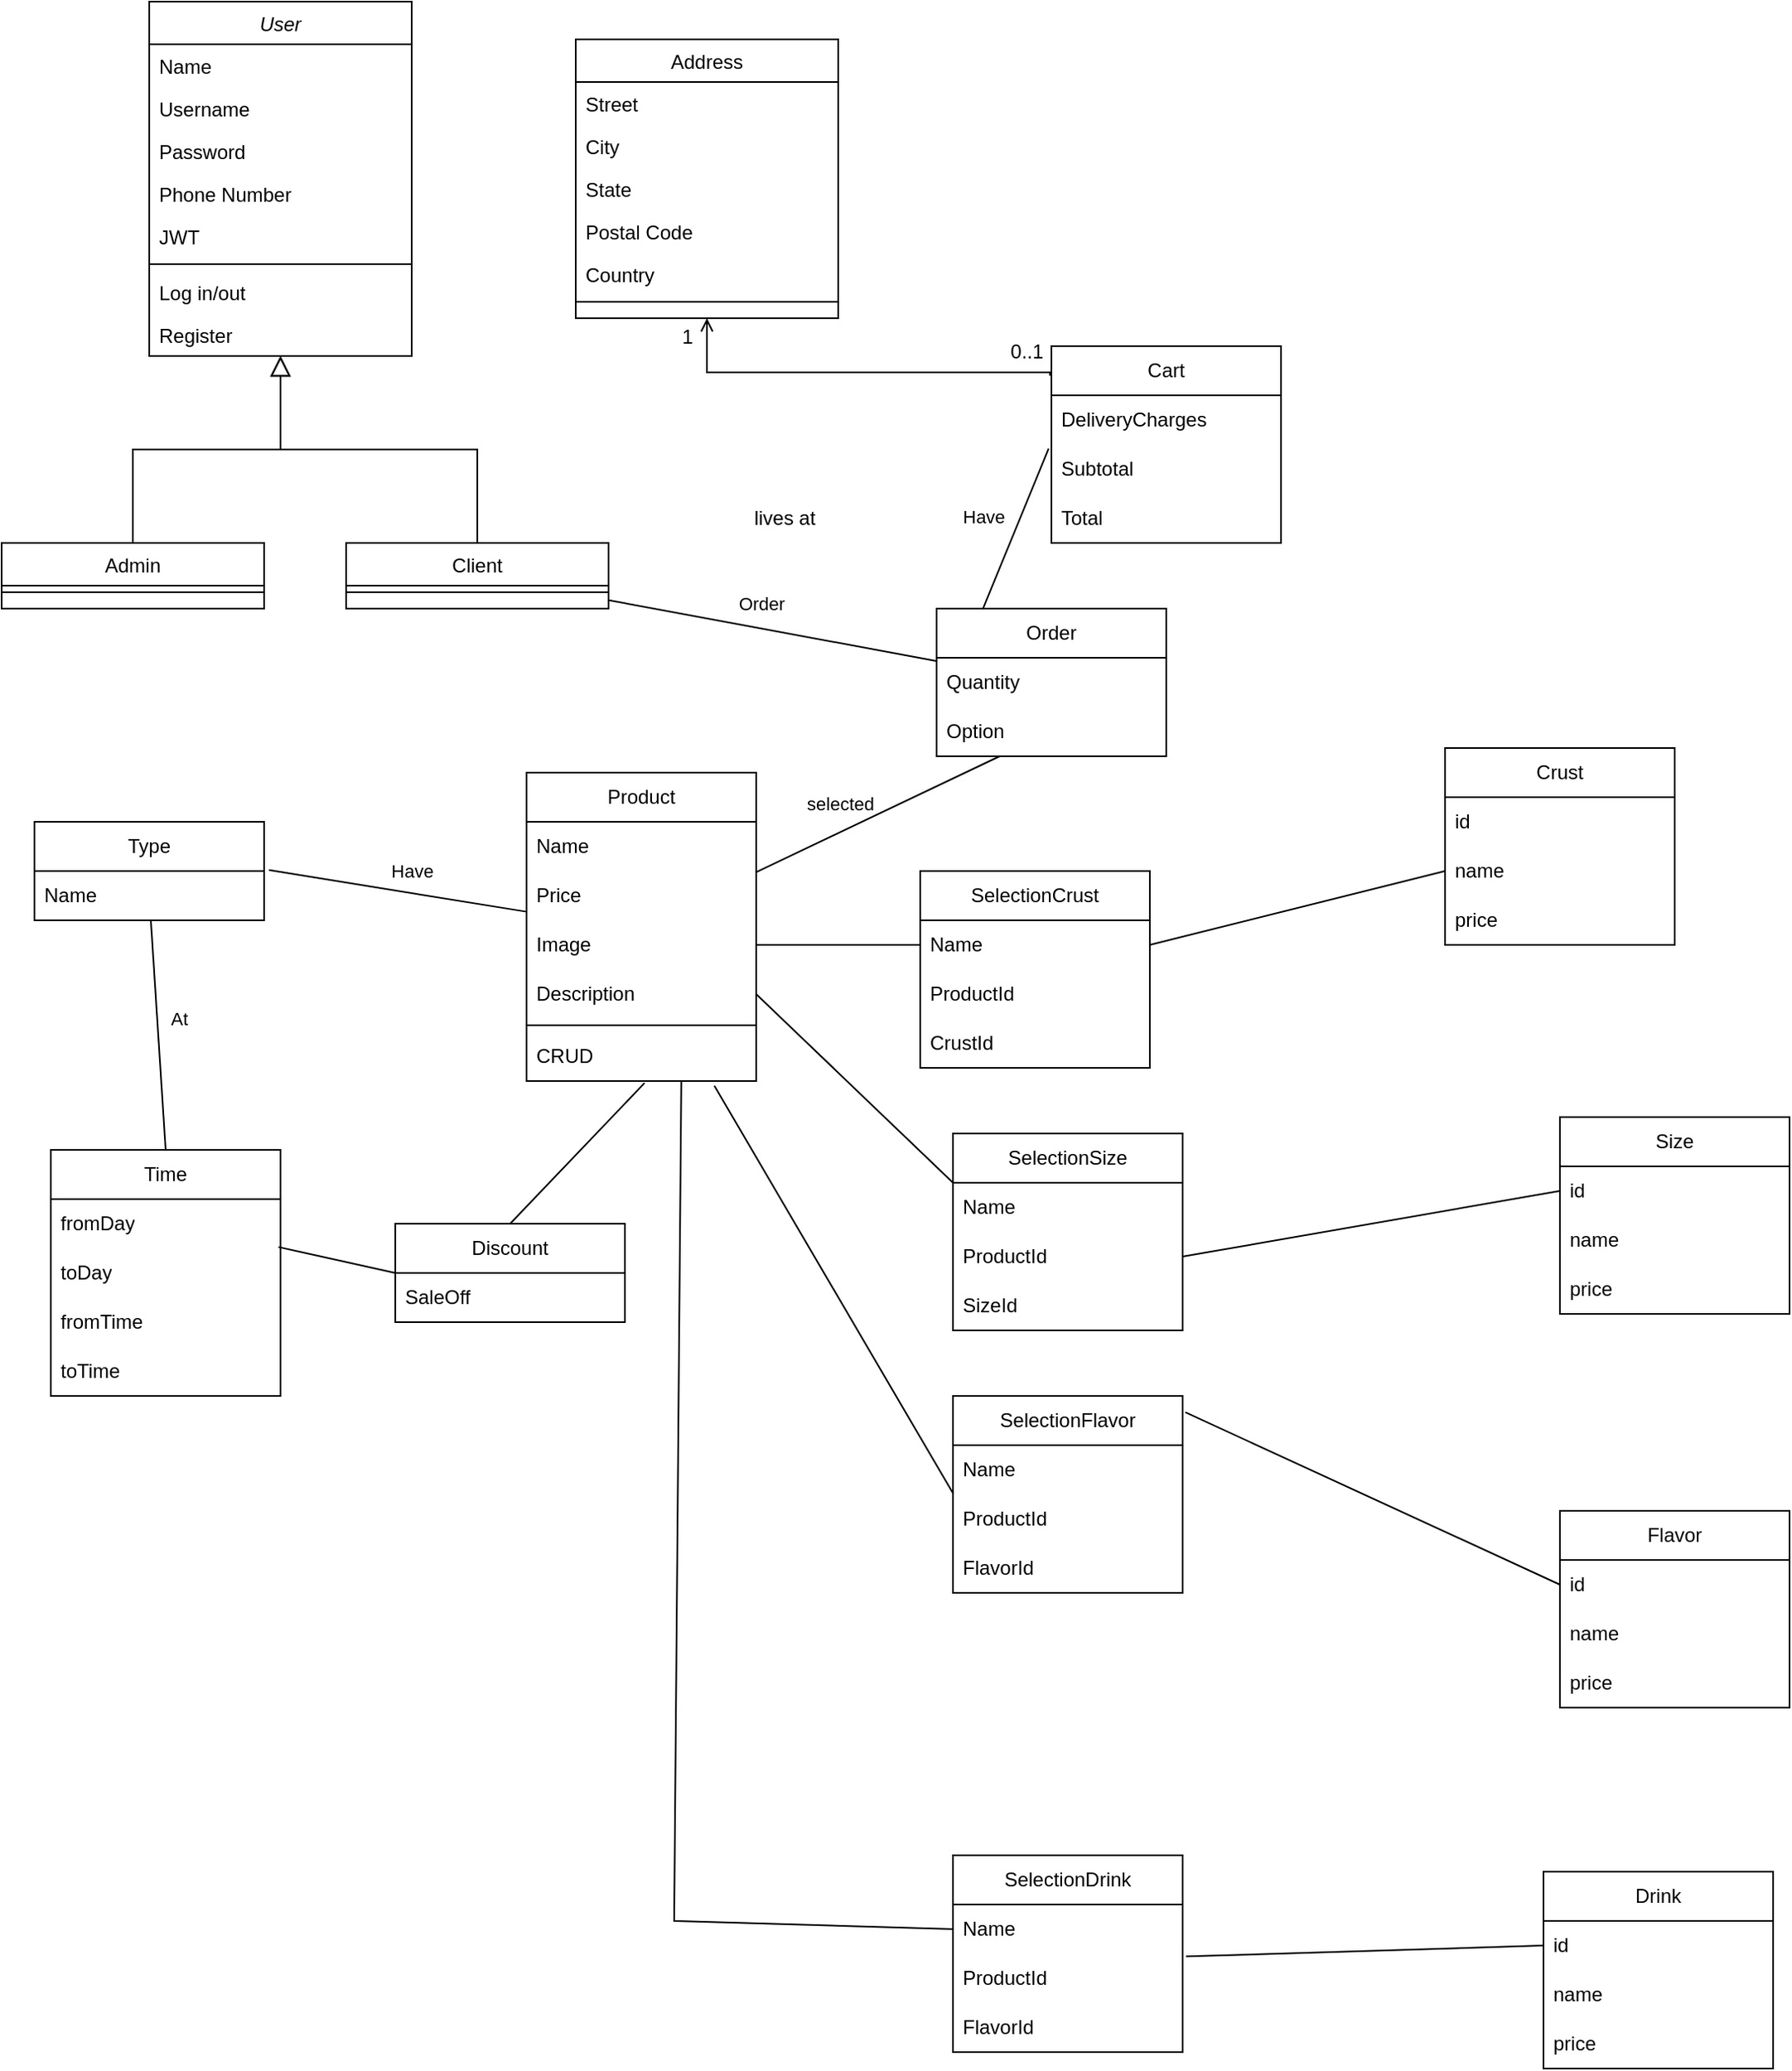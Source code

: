 <mxfile version="21.7.3" type="device">
  <diagram id="C5RBs43oDa-KdzZeNtuy" name="Page-1">
    <mxGraphModel dx="1615" dy="834" grid="1" gridSize="10" guides="1" tooltips="1" connect="1" arrows="1" fold="1" page="1" pageScale="1" pageWidth="827" pageHeight="1169" math="0" shadow="0">
      <root>
        <mxCell id="WIyWlLk6GJQsqaUBKTNV-0" />
        <mxCell id="WIyWlLk6GJQsqaUBKTNV-1" parent="WIyWlLk6GJQsqaUBKTNV-0" />
        <mxCell id="zkfFHV4jXpPFQw0GAbJ--0" value="User&#xa;" style="swimlane;fontStyle=2;align=center;verticalAlign=top;childLayout=stackLayout;horizontal=1;startSize=26;horizontalStack=0;resizeParent=1;resizeLast=0;collapsible=1;marginBottom=0;rounded=0;shadow=0;strokeWidth=1;" parent="WIyWlLk6GJQsqaUBKTNV-1" vertex="1">
          <mxGeometry x="100" y="10" width="160" height="216" as="geometry">
            <mxRectangle x="230" y="140" width="160" height="26" as="alternateBounds" />
          </mxGeometry>
        </mxCell>
        <mxCell id="zkfFHV4jXpPFQw0GAbJ--1" value="Name" style="text;align=left;verticalAlign=top;spacingLeft=4;spacingRight=4;overflow=hidden;rotatable=0;points=[[0,0.5],[1,0.5]];portConstraint=eastwest;" parent="zkfFHV4jXpPFQw0GAbJ--0" vertex="1">
          <mxGeometry y="26" width="160" height="26" as="geometry" />
        </mxCell>
        <mxCell id="zkfFHV4jXpPFQw0GAbJ--3" value="Username" style="text;align=left;verticalAlign=top;spacingLeft=4;spacingRight=4;overflow=hidden;rotatable=0;points=[[0,0.5],[1,0.5]];portConstraint=eastwest;rounded=0;shadow=0;html=0;" parent="zkfFHV4jXpPFQw0GAbJ--0" vertex="1">
          <mxGeometry y="52" width="160" height="26" as="geometry" />
        </mxCell>
        <mxCell id="BaGRLUGHYcgs2yaUfq-F-2" value="Password&#xa;" style="text;align=left;verticalAlign=top;spacingLeft=4;spacingRight=4;overflow=hidden;rotatable=0;points=[[0,0.5],[1,0.5]];portConstraint=eastwest;rounded=0;shadow=0;html=0;" parent="zkfFHV4jXpPFQw0GAbJ--0" vertex="1">
          <mxGeometry y="78" width="160" height="26" as="geometry" />
        </mxCell>
        <mxCell id="zkfFHV4jXpPFQw0GAbJ--2" value="Phone Number" style="text;align=left;verticalAlign=top;spacingLeft=4;spacingRight=4;overflow=hidden;rotatable=0;points=[[0,0.5],[1,0.5]];portConstraint=eastwest;rounded=0;shadow=0;html=0;" parent="zkfFHV4jXpPFQw0GAbJ--0" vertex="1">
          <mxGeometry y="104" width="160" height="26" as="geometry" />
        </mxCell>
        <mxCell id="QAoLXNqzuL2qA8Q350DH-8" value="JWT" style="text;align=left;verticalAlign=top;spacingLeft=4;spacingRight=4;overflow=hidden;rotatable=0;points=[[0,0.5],[1,0.5]];portConstraint=eastwest;rounded=0;shadow=0;html=0;" parent="zkfFHV4jXpPFQw0GAbJ--0" vertex="1">
          <mxGeometry y="130" width="160" height="26" as="geometry" />
        </mxCell>
        <mxCell id="zkfFHV4jXpPFQw0GAbJ--4" value="" style="line;html=1;strokeWidth=1;align=left;verticalAlign=middle;spacingTop=-1;spacingLeft=3;spacingRight=3;rotatable=0;labelPosition=right;points=[];portConstraint=eastwest;" parent="zkfFHV4jXpPFQw0GAbJ--0" vertex="1">
          <mxGeometry y="156" width="160" height="8" as="geometry" />
        </mxCell>
        <mxCell id="QAoLXNqzuL2qA8Q350DH-54" value="Log in/out" style="text;align=left;verticalAlign=top;spacingLeft=4;spacingRight=4;overflow=hidden;rotatable=0;points=[[0,0.5],[1,0.5]];portConstraint=eastwest;rounded=0;shadow=0;html=0;" parent="zkfFHV4jXpPFQw0GAbJ--0" vertex="1">
          <mxGeometry y="164" width="160" height="26" as="geometry" />
        </mxCell>
        <mxCell id="QAoLXNqzuL2qA8Q350DH-55" value="Register" style="text;align=left;verticalAlign=top;spacingLeft=4;spacingRight=4;overflow=hidden;rotatable=0;points=[[0,0.5],[1,0.5]];portConstraint=eastwest;rounded=0;shadow=0;html=0;" parent="zkfFHV4jXpPFQw0GAbJ--0" vertex="1">
          <mxGeometry y="190" width="160" height="26" as="geometry" />
        </mxCell>
        <mxCell id="zkfFHV4jXpPFQw0GAbJ--6" value="Admin&#xa;" style="swimlane;fontStyle=0;align=center;verticalAlign=top;childLayout=stackLayout;horizontal=1;startSize=26;horizontalStack=0;resizeParent=1;resizeLast=0;collapsible=1;marginBottom=0;rounded=0;shadow=0;strokeWidth=1;" parent="WIyWlLk6GJQsqaUBKTNV-1" vertex="1">
          <mxGeometry x="10" y="340" width="160" height="40" as="geometry">
            <mxRectangle x="130" y="380" width="160" height="26" as="alternateBounds" />
          </mxGeometry>
        </mxCell>
        <mxCell id="zkfFHV4jXpPFQw0GAbJ--9" value="" style="line;html=1;strokeWidth=1;align=left;verticalAlign=middle;spacingTop=-1;spacingLeft=3;spacingRight=3;rotatable=0;labelPosition=right;points=[];portConstraint=eastwest;" parent="zkfFHV4jXpPFQw0GAbJ--6" vertex="1">
          <mxGeometry y="26" width="160" height="8" as="geometry" />
        </mxCell>
        <mxCell id="zkfFHV4jXpPFQw0GAbJ--12" value="" style="endArrow=block;endSize=10;endFill=0;shadow=0;strokeWidth=1;rounded=0;edgeStyle=elbowEdgeStyle;elbow=vertical;" parent="WIyWlLk6GJQsqaUBKTNV-1" source="zkfFHV4jXpPFQw0GAbJ--6" target="zkfFHV4jXpPFQw0GAbJ--0" edge="1">
          <mxGeometry width="160" relative="1" as="geometry">
            <mxPoint x="90" y="183" as="sourcePoint" />
            <mxPoint x="90" y="183" as="targetPoint" />
          </mxGeometry>
        </mxCell>
        <mxCell id="zkfFHV4jXpPFQw0GAbJ--13" value="Client&#xa;" style="swimlane;fontStyle=0;align=center;verticalAlign=top;childLayout=stackLayout;horizontal=1;startSize=26;horizontalStack=0;resizeParent=1;resizeLast=0;collapsible=1;marginBottom=0;rounded=0;shadow=0;strokeWidth=1;" parent="WIyWlLk6GJQsqaUBKTNV-1" vertex="1">
          <mxGeometry x="220" y="340" width="160" height="40" as="geometry">
            <mxRectangle x="340" y="380" width="170" height="26" as="alternateBounds" />
          </mxGeometry>
        </mxCell>
        <mxCell id="zkfFHV4jXpPFQw0GAbJ--15" value="" style="line;html=1;strokeWidth=1;align=left;verticalAlign=middle;spacingTop=-1;spacingLeft=3;spacingRight=3;rotatable=0;labelPosition=right;points=[];portConstraint=eastwest;" parent="zkfFHV4jXpPFQw0GAbJ--13" vertex="1">
          <mxGeometry y="26" width="160" height="8" as="geometry" />
        </mxCell>
        <mxCell id="zkfFHV4jXpPFQw0GAbJ--16" value="" style="endArrow=block;endSize=10;endFill=0;shadow=0;strokeWidth=1;rounded=0;edgeStyle=elbowEdgeStyle;elbow=vertical;" parent="WIyWlLk6GJQsqaUBKTNV-1" source="zkfFHV4jXpPFQw0GAbJ--13" target="zkfFHV4jXpPFQw0GAbJ--0" edge="1">
          <mxGeometry width="160" relative="1" as="geometry">
            <mxPoint x="100" y="353" as="sourcePoint" />
            <mxPoint x="200" y="251" as="targetPoint" />
          </mxGeometry>
        </mxCell>
        <mxCell id="zkfFHV4jXpPFQw0GAbJ--17" value="Address" style="swimlane;fontStyle=0;align=center;verticalAlign=top;childLayout=stackLayout;horizontal=1;startSize=26;horizontalStack=0;resizeParent=1;resizeLast=0;collapsible=1;marginBottom=0;rounded=0;shadow=0;strokeWidth=1;" parent="WIyWlLk6GJQsqaUBKTNV-1" vertex="1">
          <mxGeometry x="360" y="33" width="160" height="170" as="geometry">
            <mxRectangle x="550" y="140" width="160" height="26" as="alternateBounds" />
          </mxGeometry>
        </mxCell>
        <mxCell id="zkfFHV4jXpPFQw0GAbJ--18" value="Street" style="text;align=left;verticalAlign=top;spacingLeft=4;spacingRight=4;overflow=hidden;rotatable=0;points=[[0,0.5],[1,0.5]];portConstraint=eastwest;" parent="zkfFHV4jXpPFQw0GAbJ--17" vertex="1">
          <mxGeometry y="26" width="160" height="26" as="geometry" />
        </mxCell>
        <mxCell id="zkfFHV4jXpPFQw0GAbJ--19" value="City" style="text;align=left;verticalAlign=top;spacingLeft=4;spacingRight=4;overflow=hidden;rotatable=0;points=[[0,0.5],[1,0.5]];portConstraint=eastwest;rounded=0;shadow=0;html=0;" parent="zkfFHV4jXpPFQw0GAbJ--17" vertex="1">
          <mxGeometry y="52" width="160" height="26" as="geometry" />
        </mxCell>
        <mxCell id="zkfFHV4jXpPFQw0GAbJ--20" value="State" style="text;align=left;verticalAlign=top;spacingLeft=4;spacingRight=4;overflow=hidden;rotatable=0;points=[[0,0.5],[1,0.5]];portConstraint=eastwest;rounded=0;shadow=0;html=0;" parent="zkfFHV4jXpPFQw0GAbJ--17" vertex="1">
          <mxGeometry y="78" width="160" height="26" as="geometry" />
        </mxCell>
        <mxCell id="zkfFHV4jXpPFQw0GAbJ--21" value="Postal Code" style="text;align=left;verticalAlign=top;spacingLeft=4;spacingRight=4;overflow=hidden;rotatable=0;points=[[0,0.5],[1,0.5]];portConstraint=eastwest;rounded=0;shadow=0;html=0;" parent="zkfFHV4jXpPFQw0GAbJ--17" vertex="1">
          <mxGeometry y="104" width="160" height="26" as="geometry" />
        </mxCell>
        <mxCell id="zkfFHV4jXpPFQw0GAbJ--22" value="Country" style="text;align=left;verticalAlign=top;spacingLeft=4;spacingRight=4;overflow=hidden;rotatable=0;points=[[0,0.5],[1,0.5]];portConstraint=eastwest;rounded=0;shadow=0;html=0;" parent="zkfFHV4jXpPFQw0GAbJ--17" vertex="1">
          <mxGeometry y="130" width="160" height="26" as="geometry" />
        </mxCell>
        <mxCell id="zkfFHV4jXpPFQw0GAbJ--23" value="" style="line;html=1;strokeWidth=1;align=left;verticalAlign=middle;spacingTop=-1;spacingLeft=3;spacingRight=3;rotatable=0;labelPosition=right;points=[];portConstraint=eastwest;" parent="zkfFHV4jXpPFQw0GAbJ--17" vertex="1">
          <mxGeometry y="156" width="160" height="8" as="geometry" />
        </mxCell>
        <mxCell id="zkfFHV4jXpPFQw0GAbJ--26" value="" style="endArrow=open;shadow=0;strokeWidth=1;rounded=0;endFill=1;edgeStyle=elbowEdgeStyle;elbow=vertical;exitX=-0.006;exitY=0.15;exitDx=0;exitDy=0;exitPerimeter=0;" parent="WIyWlLk6GJQsqaUBKTNV-1" source="QAoLXNqzuL2qA8Q350DH-24" target="zkfFHV4jXpPFQw0GAbJ--17" edge="1">
          <mxGeometry x="0.5" y="41" relative="1" as="geometry">
            <mxPoint x="270" y="172" as="sourcePoint" />
            <mxPoint x="430" y="172" as="targetPoint" />
            <mxPoint x="-40" y="32" as="offset" />
            <Array as="points">
              <mxPoint x="570" y="236" />
              <mxPoint x="570" y="250" />
            </Array>
          </mxGeometry>
        </mxCell>
        <mxCell id="zkfFHV4jXpPFQw0GAbJ--27" value="0..1" style="resizable=0;align=left;verticalAlign=bottom;labelBackgroundColor=none;fontSize=12;" parent="zkfFHV4jXpPFQw0GAbJ--26" connectable="0" vertex="1">
          <mxGeometry x="-1" relative="1" as="geometry">
            <mxPoint x="-26" y="-6" as="offset" />
          </mxGeometry>
        </mxCell>
        <mxCell id="zkfFHV4jXpPFQw0GAbJ--28" value="1" style="resizable=0;align=right;verticalAlign=bottom;labelBackgroundColor=none;fontSize=12;" parent="zkfFHV4jXpPFQw0GAbJ--26" connectable="0" vertex="1">
          <mxGeometry x="1" relative="1" as="geometry">
            <mxPoint x="-7" y="20" as="offset" />
          </mxGeometry>
        </mxCell>
        <mxCell id="zkfFHV4jXpPFQw0GAbJ--29" value="lives at" style="text;html=1;resizable=0;points=[];;align=center;verticalAlign=middle;labelBackgroundColor=none;rounded=0;shadow=0;strokeWidth=1;fontSize=12;" parent="zkfFHV4jXpPFQw0GAbJ--26" vertex="1" connectable="0">
          <mxGeometry x="0.5" y="49" relative="1" as="geometry">
            <mxPoint x="19" y="40" as="offset" />
          </mxGeometry>
        </mxCell>
        <mxCell id="QAoLXNqzuL2qA8Q350DH-2" value="Product" style="swimlane;fontStyle=0;childLayout=stackLayout;horizontal=1;startSize=30;horizontalStack=0;resizeParent=1;resizeParentMax=0;resizeLast=0;collapsible=1;marginBottom=0;whiteSpace=wrap;html=1;" parent="WIyWlLk6GJQsqaUBKTNV-1" vertex="1">
          <mxGeometry x="330" y="480" width="140" height="188" as="geometry" />
        </mxCell>
        <mxCell id="QAoLXNqzuL2qA8Q350DH-3" value="Name" style="text;strokeColor=none;fillColor=none;align=left;verticalAlign=middle;spacingLeft=4;spacingRight=4;overflow=hidden;points=[[0,0.5],[1,0.5]];portConstraint=eastwest;rotatable=0;whiteSpace=wrap;html=1;" parent="QAoLXNqzuL2qA8Q350DH-2" vertex="1">
          <mxGeometry y="30" width="140" height="30" as="geometry" />
        </mxCell>
        <mxCell id="QAoLXNqzuL2qA8Q350DH-4" value="Price" style="text;strokeColor=none;fillColor=none;align=left;verticalAlign=middle;spacingLeft=4;spacingRight=4;overflow=hidden;points=[[0,0.5],[1,0.5]];portConstraint=eastwest;rotatable=0;whiteSpace=wrap;html=1;" parent="QAoLXNqzuL2qA8Q350DH-2" vertex="1">
          <mxGeometry y="60" width="140" height="30" as="geometry" />
        </mxCell>
        <mxCell id="QAoLXNqzuL2qA8Q350DH-5" value="Image" style="text;strokeColor=none;fillColor=none;align=left;verticalAlign=middle;spacingLeft=4;spacingRight=4;overflow=hidden;points=[[0,0.5],[1,0.5]];portConstraint=eastwest;rotatable=0;whiteSpace=wrap;html=1;" parent="QAoLXNqzuL2qA8Q350DH-2" vertex="1">
          <mxGeometry y="90" width="140" height="30" as="geometry" />
        </mxCell>
        <mxCell id="QAoLXNqzuL2qA8Q350DH-7" value="Description" style="text;strokeColor=none;fillColor=none;align=left;verticalAlign=middle;spacingLeft=4;spacingRight=4;overflow=hidden;points=[[0,0.5],[1,0.5]];portConstraint=eastwest;rotatable=0;whiteSpace=wrap;html=1;" parent="QAoLXNqzuL2qA8Q350DH-2" vertex="1">
          <mxGeometry y="120" width="140" height="30" as="geometry" />
        </mxCell>
        <mxCell id="QAoLXNqzuL2qA8Q350DH-59" value="" style="line;html=1;strokeWidth=1;align=left;verticalAlign=middle;spacingTop=-1;spacingLeft=3;spacingRight=3;rotatable=0;labelPosition=right;points=[];portConstraint=eastwest;" parent="QAoLXNqzuL2qA8Q350DH-2" vertex="1">
          <mxGeometry y="150" width="140" height="8" as="geometry" />
        </mxCell>
        <mxCell id="QAoLXNqzuL2qA8Q350DH-58" value="CRUD" style="text;strokeColor=none;fillColor=none;align=left;verticalAlign=middle;spacingLeft=4;spacingRight=4;overflow=hidden;points=[[0,0.5],[1,0.5]];portConstraint=eastwest;rotatable=0;whiteSpace=wrap;html=1;" parent="QAoLXNqzuL2qA8Q350DH-2" vertex="1">
          <mxGeometry y="158" width="140" height="30" as="geometry" />
        </mxCell>
        <mxCell id="QAoLXNqzuL2qA8Q350DH-9" value="Type" style="swimlane;fontStyle=0;childLayout=stackLayout;horizontal=1;startSize=30;horizontalStack=0;resizeParent=1;resizeParentMax=0;resizeLast=0;collapsible=1;marginBottom=0;whiteSpace=wrap;html=1;" parent="WIyWlLk6GJQsqaUBKTNV-1" vertex="1">
          <mxGeometry x="30" y="510" width="140" height="60" as="geometry" />
        </mxCell>
        <mxCell id="QAoLXNqzuL2qA8Q350DH-10" value="Name" style="text;strokeColor=none;fillColor=none;align=left;verticalAlign=middle;spacingLeft=4;spacingRight=4;overflow=hidden;points=[[0,0.5],[1,0.5]];portConstraint=eastwest;rotatable=0;whiteSpace=wrap;html=1;" parent="QAoLXNqzuL2qA8Q350DH-9" vertex="1">
          <mxGeometry y="30" width="140" height="30" as="geometry" />
        </mxCell>
        <mxCell id="QAoLXNqzuL2qA8Q350DH-14" value="Time" style="swimlane;fontStyle=0;childLayout=stackLayout;horizontal=1;startSize=30;horizontalStack=0;resizeParent=1;resizeParentMax=0;resizeLast=0;collapsible=1;marginBottom=0;whiteSpace=wrap;html=1;" parent="WIyWlLk6GJQsqaUBKTNV-1" vertex="1">
          <mxGeometry x="40" y="710" width="140" height="150" as="geometry" />
        </mxCell>
        <mxCell id="QAoLXNqzuL2qA8Q350DH-15" value="fromDay" style="text;strokeColor=none;fillColor=none;align=left;verticalAlign=middle;spacingLeft=4;spacingRight=4;overflow=hidden;points=[[0,0.5],[1,0.5]];portConstraint=eastwest;rotatable=0;whiteSpace=wrap;html=1;" parent="QAoLXNqzuL2qA8Q350DH-14" vertex="1">
          <mxGeometry y="30" width="140" height="30" as="geometry" />
        </mxCell>
        <mxCell id="QAoLXNqzuL2qA8Q350DH-16" value="toDay" style="text;strokeColor=none;fillColor=none;align=left;verticalAlign=middle;spacingLeft=4;spacingRight=4;overflow=hidden;points=[[0,0.5],[1,0.5]];portConstraint=eastwest;rotatable=0;whiteSpace=wrap;html=1;" parent="QAoLXNqzuL2qA8Q350DH-14" vertex="1">
          <mxGeometry y="60" width="140" height="30" as="geometry" />
        </mxCell>
        <mxCell id="2EsPuipZUXqzNIjoWTcx-4" value="fromTime" style="text;strokeColor=none;fillColor=none;align=left;verticalAlign=middle;spacingLeft=4;spacingRight=4;overflow=hidden;points=[[0,0.5],[1,0.5]];portConstraint=eastwest;rotatable=0;whiteSpace=wrap;html=1;" parent="QAoLXNqzuL2qA8Q350DH-14" vertex="1">
          <mxGeometry y="90" width="140" height="30" as="geometry" />
        </mxCell>
        <mxCell id="QAoLXNqzuL2qA8Q350DH-17" value="toTime" style="text;strokeColor=none;fillColor=none;align=left;verticalAlign=middle;spacingLeft=4;spacingRight=4;overflow=hidden;points=[[0,0.5],[1,0.5]];portConstraint=eastwest;rotatable=0;whiteSpace=wrap;html=1;" parent="QAoLXNqzuL2qA8Q350DH-14" vertex="1">
          <mxGeometry y="120" width="140" height="30" as="geometry" />
        </mxCell>
        <mxCell id="QAoLXNqzuL2qA8Q350DH-24" value="Cart" style="swimlane;fontStyle=0;childLayout=stackLayout;horizontal=1;startSize=30;horizontalStack=0;resizeParent=1;resizeParentMax=0;resizeLast=0;collapsible=1;marginBottom=0;whiteSpace=wrap;html=1;" parent="WIyWlLk6GJQsqaUBKTNV-1" vertex="1">
          <mxGeometry x="650" y="220" width="140" height="120" as="geometry" />
        </mxCell>
        <mxCell id="QAoLXNqzuL2qA8Q350DH-27" value="DeliveryCharges" style="text;strokeColor=none;fillColor=none;align=left;verticalAlign=middle;spacingLeft=4;spacingRight=4;overflow=hidden;points=[[0,0.5],[1,0.5]];portConstraint=eastwest;rotatable=0;whiteSpace=wrap;html=1;" parent="QAoLXNqzuL2qA8Q350DH-24" vertex="1">
          <mxGeometry y="30" width="140" height="30" as="geometry" />
        </mxCell>
        <mxCell id="QAoLXNqzuL2qA8Q350DH-26" value="Subtotal" style="text;strokeColor=none;fillColor=none;align=left;verticalAlign=middle;spacingLeft=4;spacingRight=4;overflow=hidden;points=[[0,0.5],[1,0.5]];portConstraint=eastwest;rotatable=0;whiteSpace=wrap;html=1;" parent="QAoLXNqzuL2qA8Q350DH-24" vertex="1">
          <mxGeometry y="60" width="140" height="30" as="geometry" />
        </mxCell>
        <mxCell id="QAoLXNqzuL2qA8Q350DH-25" value="Total" style="text;strokeColor=none;fillColor=none;align=left;verticalAlign=middle;spacingLeft=4;spacingRight=4;overflow=hidden;points=[[0,0.5],[1,0.5]];portConstraint=eastwest;rotatable=0;whiteSpace=wrap;html=1;" parent="QAoLXNqzuL2qA8Q350DH-24" vertex="1">
          <mxGeometry y="90" width="140" height="30" as="geometry" />
        </mxCell>
        <mxCell id="QAoLXNqzuL2qA8Q350DH-28" value="Order" style="swimlane;fontStyle=0;childLayout=stackLayout;horizontal=1;startSize=30;horizontalStack=0;resizeParent=1;resizeParentMax=0;resizeLast=0;collapsible=1;marginBottom=0;whiteSpace=wrap;html=1;" parent="WIyWlLk6GJQsqaUBKTNV-1" vertex="1">
          <mxGeometry x="580" y="380" width="140" height="90" as="geometry" />
        </mxCell>
        <mxCell id="QAoLXNqzuL2qA8Q350DH-29" value="Quantity" style="text;strokeColor=none;fillColor=none;align=left;verticalAlign=middle;spacingLeft=4;spacingRight=4;overflow=hidden;points=[[0,0.5],[1,0.5]];portConstraint=eastwest;rotatable=0;whiteSpace=wrap;html=1;" parent="QAoLXNqzuL2qA8Q350DH-28" vertex="1">
          <mxGeometry y="30" width="140" height="30" as="geometry" />
        </mxCell>
        <mxCell id="QAoLXNqzuL2qA8Q350DH-30" value="Option" style="text;strokeColor=none;fillColor=none;align=left;verticalAlign=middle;spacingLeft=4;spacingRight=4;overflow=hidden;points=[[0,0.5],[1,0.5]];portConstraint=eastwest;rotatable=0;whiteSpace=wrap;html=1;" parent="QAoLXNqzuL2qA8Q350DH-28" vertex="1">
          <mxGeometry y="60" width="140" height="30" as="geometry" />
        </mxCell>
        <mxCell id="QAoLXNqzuL2qA8Q350DH-37" value="" style="endArrow=none;html=1;rounded=0;entryX=1.021;entryY=-0.02;entryDx=0;entryDy=0;entryPerimeter=0;exitX=0.001;exitY=0.827;exitDx=0;exitDy=0;exitPerimeter=0;" parent="WIyWlLk6GJQsqaUBKTNV-1" source="QAoLXNqzuL2qA8Q350DH-4" target="QAoLXNqzuL2qA8Q350DH-10" edge="1">
          <mxGeometry width="50" height="50" relative="1" as="geometry">
            <mxPoint x="350" y="730" as="sourcePoint" />
            <mxPoint x="400" y="680" as="targetPoint" />
          </mxGeometry>
        </mxCell>
        <mxCell id="QAoLXNqzuL2qA8Q350DH-61" value="Have&lt;br&gt;" style="edgeLabel;html=1;align=center;verticalAlign=middle;resizable=0;points=[];" parent="QAoLXNqzuL2qA8Q350DH-37" vertex="1" connectable="0">
          <mxGeometry x="-0.159" y="3" relative="1" as="geometry">
            <mxPoint x="-4" y="-17" as="offset" />
          </mxGeometry>
        </mxCell>
        <mxCell id="QAoLXNqzuL2qA8Q350DH-38" value="" style="endArrow=none;html=1;rounded=0;entryX=0.5;entryY=0;entryDx=0;entryDy=0;" parent="WIyWlLk6GJQsqaUBKTNV-1" source="QAoLXNqzuL2qA8Q350DH-10" target="QAoLXNqzuL2qA8Q350DH-14" edge="1">
          <mxGeometry width="50" height="50" relative="1" as="geometry">
            <mxPoint x="350" y="500" as="sourcePoint" />
            <mxPoint x="400" y="450" as="targetPoint" />
          </mxGeometry>
        </mxCell>
        <mxCell id="QAoLXNqzuL2qA8Q350DH-60" value="At" style="edgeLabel;html=1;align=center;verticalAlign=middle;resizable=0;points=[];" parent="QAoLXNqzuL2qA8Q350DH-38" vertex="1" connectable="0">
          <mxGeometry x="-0.146" y="-3" relative="1" as="geometry">
            <mxPoint x="16" as="offset" />
          </mxGeometry>
        </mxCell>
        <mxCell id="QAoLXNqzuL2qA8Q350DH-40" value="" style="endArrow=none;html=1;rounded=0;" parent="WIyWlLk6GJQsqaUBKTNV-1" source="QAoLXNqzuL2qA8Q350DH-2" target="QAoLXNqzuL2qA8Q350DH-30" edge="1">
          <mxGeometry width="50" height="50" relative="1" as="geometry">
            <mxPoint x="350" y="500" as="sourcePoint" />
            <mxPoint x="400" y="450" as="targetPoint" />
          </mxGeometry>
        </mxCell>
        <mxCell id="QAoLXNqzuL2qA8Q350DH-65" value="selected" style="edgeLabel;html=1;align=center;verticalAlign=middle;resizable=0;points=[];" parent="QAoLXNqzuL2qA8Q350DH-40" vertex="1" connectable="0">
          <mxGeometry x="0.078" y="4" relative="1" as="geometry">
            <mxPoint x="-27" as="offset" />
          </mxGeometry>
        </mxCell>
        <mxCell id="QAoLXNqzuL2qA8Q350DH-41" value="" style="endArrow=none;html=1;rounded=0;entryX=-0.012;entryY=0.082;entryDx=0;entryDy=0;entryPerimeter=0;exitX=0.203;exitY=-0.004;exitDx=0;exitDy=0;exitPerimeter=0;" parent="WIyWlLk6GJQsqaUBKTNV-1" source="QAoLXNqzuL2qA8Q350DH-28" target="QAoLXNqzuL2qA8Q350DH-26" edge="1">
          <mxGeometry width="50" height="50" relative="1" as="geometry">
            <mxPoint x="350" y="500" as="sourcePoint" />
            <mxPoint x="400" y="450" as="targetPoint" />
            <Array as="points" />
          </mxGeometry>
        </mxCell>
        <mxCell id="QAoLXNqzuL2qA8Q350DH-64" value="Have&amp;nbsp;&lt;br&gt;" style="edgeLabel;html=1;align=center;verticalAlign=middle;resizable=0;points=[];" parent="QAoLXNqzuL2qA8Q350DH-41" vertex="1" connectable="0">
          <mxGeometry x="0.114" y="-1" relative="1" as="geometry">
            <mxPoint x="-22" y="-2" as="offset" />
          </mxGeometry>
        </mxCell>
        <mxCell id="QAoLXNqzuL2qA8Q350DH-49" value="" style="endArrow=none;html=1;rounded=0;" parent="WIyWlLk6GJQsqaUBKTNV-1" source="QAoLXNqzuL2qA8Q350DH-28" target="zkfFHV4jXpPFQw0GAbJ--13" edge="1">
          <mxGeometry width="50" height="50" relative="1" as="geometry">
            <mxPoint x="310" y="420" as="sourcePoint" />
            <mxPoint x="360" y="370" as="targetPoint" />
          </mxGeometry>
        </mxCell>
        <mxCell id="QAoLXNqzuL2qA8Q350DH-63" value="Order&lt;br&gt;" style="edgeLabel;html=1;align=center;verticalAlign=middle;resizable=0;points=[];" parent="QAoLXNqzuL2qA8Q350DH-49" vertex="1" connectable="0">
          <mxGeometry x="0.097" y="-2" relative="1" as="geometry">
            <mxPoint x="2" y="-13" as="offset" />
          </mxGeometry>
        </mxCell>
        <mxCell id="Nb0oxtwThI9FuEEasOPx-0" value="Discount" style="swimlane;fontStyle=0;childLayout=stackLayout;horizontal=1;startSize=30;horizontalStack=0;resizeParent=1;resizeParentMax=0;resizeLast=0;collapsible=1;marginBottom=0;whiteSpace=wrap;html=1;" parent="WIyWlLk6GJQsqaUBKTNV-1" vertex="1">
          <mxGeometry x="250" y="755" width="140" height="60" as="geometry" />
        </mxCell>
        <mxCell id="QAoLXNqzuL2qA8Q350DH-23" value="SaleOff" style="text;strokeColor=none;fillColor=none;align=left;verticalAlign=middle;spacingLeft=4;spacingRight=4;overflow=hidden;points=[[0,0.5],[1,0.5]];portConstraint=eastwest;rotatable=0;whiteSpace=wrap;html=1;" parent="Nb0oxtwThI9FuEEasOPx-0" vertex="1">
          <mxGeometry y="30" width="140" height="30" as="geometry" />
        </mxCell>
        <mxCell id="2EsPuipZUXqzNIjoWTcx-2" value="" style="endArrow=none;html=1;rounded=0;entryX=0.991;entryY=-0.027;entryDx=0;entryDy=0;entryPerimeter=0;exitX=0;exitY=0.5;exitDx=0;exitDy=0;" parent="WIyWlLk6GJQsqaUBKTNV-1" source="Nb0oxtwThI9FuEEasOPx-0" target="QAoLXNqzuL2qA8Q350DH-16" edge="1">
          <mxGeometry width="50" height="50" relative="1" as="geometry">
            <mxPoint x="390" y="780" as="sourcePoint" />
            <mxPoint x="440" y="730" as="targetPoint" />
          </mxGeometry>
        </mxCell>
        <mxCell id="2EsPuipZUXqzNIjoWTcx-3" value="" style="endArrow=none;html=1;rounded=0;entryX=0.514;entryY=1.04;entryDx=0;entryDy=0;entryPerimeter=0;exitX=0.5;exitY=0;exitDx=0;exitDy=0;" parent="WIyWlLk6GJQsqaUBKTNV-1" source="Nb0oxtwThI9FuEEasOPx-0" target="QAoLXNqzuL2qA8Q350DH-58" edge="1">
          <mxGeometry width="50" height="50" relative="1" as="geometry">
            <mxPoint x="390" y="780" as="sourcePoint" />
            <mxPoint x="440" y="730" as="targetPoint" />
          </mxGeometry>
        </mxCell>
        <mxCell id="FBbjV94nMRpdQSI3k2NK-0" value="SelectionCrust" style="swimlane;fontStyle=0;childLayout=stackLayout;horizontal=1;startSize=30;horizontalStack=0;resizeParent=1;resizeParentMax=0;resizeLast=0;collapsible=1;marginBottom=0;whiteSpace=wrap;html=1;" parent="WIyWlLk6GJQsqaUBKTNV-1" vertex="1">
          <mxGeometry x="570" y="540" width="140" height="120" as="geometry" />
        </mxCell>
        <mxCell id="CUt51fmkmFGsabImQaJl-21" value="Name" style="text;strokeColor=none;fillColor=none;align=left;verticalAlign=middle;spacingLeft=4;spacingRight=4;overflow=hidden;points=[[0,0.5],[1,0.5]];portConstraint=eastwest;rotatable=0;whiteSpace=wrap;html=1;" parent="FBbjV94nMRpdQSI3k2NK-0" vertex="1">
          <mxGeometry y="30" width="140" height="30" as="geometry" />
        </mxCell>
        <mxCell id="FBbjV94nMRpdQSI3k2NK-1" value="ProductId" style="text;strokeColor=none;fillColor=none;align=left;verticalAlign=middle;spacingLeft=4;spacingRight=4;overflow=hidden;points=[[0,0.5],[1,0.5]];portConstraint=eastwest;rotatable=0;whiteSpace=wrap;html=1;" parent="FBbjV94nMRpdQSI3k2NK-0" vertex="1">
          <mxGeometry y="60" width="140" height="30" as="geometry" />
        </mxCell>
        <mxCell id="FBbjV94nMRpdQSI3k2NK-2" value="CrustId" style="text;strokeColor=none;fillColor=none;align=left;verticalAlign=middle;spacingLeft=4;spacingRight=4;overflow=hidden;points=[[0,0.5],[1,0.5]];portConstraint=eastwest;rotatable=0;whiteSpace=wrap;html=1;" parent="FBbjV94nMRpdQSI3k2NK-0" vertex="1">
          <mxGeometry y="90" width="140" height="30" as="geometry" />
        </mxCell>
        <mxCell id="CUt51fmkmFGsabImQaJl-5" value="Crust" style="swimlane;fontStyle=0;childLayout=stackLayout;horizontal=1;startSize=30;horizontalStack=0;resizeParent=1;resizeParentMax=0;resizeLast=0;collapsible=1;marginBottom=0;whiteSpace=wrap;html=1;" parent="WIyWlLk6GJQsqaUBKTNV-1" vertex="1">
          <mxGeometry x="890" y="465" width="140" height="120" as="geometry" />
        </mxCell>
        <mxCell id="CUt51fmkmFGsabImQaJl-6" value="id" style="text;strokeColor=none;fillColor=none;align=left;verticalAlign=middle;spacingLeft=4;spacingRight=4;overflow=hidden;points=[[0,0.5],[1,0.5]];portConstraint=eastwest;rotatable=0;whiteSpace=wrap;html=1;" parent="CUt51fmkmFGsabImQaJl-5" vertex="1">
          <mxGeometry y="30" width="140" height="30" as="geometry" />
        </mxCell>
        <mxCell id="CUt51fmkmFGsabImQaJl-7" value="name" style="text;strokeColor=none;fillColor=none;align=left;verticalAlign=middle;spacingLeft=4;spacingRight=4;overflow=hidden;points=[[0,0.5],[1,0.5]];portConstraint=eastwest;rotatable=0;whiteSpace=wrap;html=1;" parent="CUt51fmkmFGsabImQaJl-5" vertex="1">
          <mxGeometry y="60" width="140" height="30" as="geometry" />
        </mxCell>
        <mxCell id="CUt51fmkmFGsabImQaJl-8" value="price" style="text;strokeColor=none;fillColor=none;align=left;verticalAlign=middle;spacingLeft=4;spacingRight=4;overflow=hidden;points=[[0,0.5],[1,0.5]];portConstraint=eastwest;rotatable=0;whiteSpace=wrap;html=1;" parent="CUt51fmkmFGsabImQaJl-5" vertex="1">
          <mxGeometry y="90" width="140" height="30" as="geometry" />
        </mxCell>
        <mxCell id="CUt51fmkmFGsabImQaJl-9" value="Size" style="swimlane;fontStyle=0;childLayout=stackLayout;horizontal=1;startSize=30;horizontalStack=0;resizeParent=1;resizeParentMax=0;resizeLast=0;collapsible=1;marginBottom=0;whiteSpace=wrap;html=1;" parent="WIyWlLk6GJQsqaUBKTNV-1" vertex="1">
          <mxGeometry x="960" y="690" width="140" height="120" as="geometry" />
        </mxCell>
        <mxCell id="CUt51fmkmFGsabImQaJl-10" value="id" style="text;strokeColor=none;fillColor=none;align=left;verticalAlign=middle;spacingLeft=4;spacingRight=4;overflow=hidden;points=[[0,0.5],[1,0.5]];portConstraint=eastwest;rotatable=0;whiteSpace=wrap;html=1;" parent="CUt51fmkmFGsabImQaJl-9" vertex="1">
          <mxGeometry y="30" width="140" height="30" as="geometry" />
        </mxCell>
        <mxCell id="CUt51fmkmFGsabImQaJl-11" value="name" style="text;strokeColor=none;fillColor=none;align=left;verticalAlign=middle;spacingLeft=4;spacingRight=4;overflow=hidden;points=[[0,0.5],[1,0.5]];portConstraint=eastwest;rotatable=0;whiteSpace=wrap;html=1;" parent="CUt51fmkmFGsabImQaJl-9" vertex="1">
          <mxGeometry y="60" width="140" height="30" as="geometry" />
        </mxCell>
        <mxCell id="CUt51fmkmFGsabImQaJl-12" value="price" style="text;strokeColor=none;fillColor=none;align=left;verticalAlign=middle;spacingLeft=4;spacingRight=4;overflow=hidden;points=[[0,0.5],[1,0.5]];portConstraint=eastwest;rotatable=0;whiteSpace=wrap;html=1;" parent="CUt51fmkmFGsabImQaJl-9" vertex="1">
          <mxGeometry y="90" width="140" height="30" as="geometry" />
        </mxCell>
        <mxCell id="CUt51fmkmFGsabImQaJl-13" value="Flavor" style="swimlane;fontStyle=0;childLayout=stackLayout;horizontal=1;startSize=30;horizontalStack=0;resizeParent=1;resizeParentMax=0;resizeLast=0;collapsible=1;marginBottom=0;whiteSpace=wrap;html=1;" parent="WIyWlLk6GJQsqaUBKTNV-1" vertex="1">
          <mxGeometry x="960" y="930" width="140" height="120" as="geometry" />
        </mxCell>
        <mxCell id="CUt51fmkmFGsabImQaJl-14" value="id" style="text;strokeColor=none;fillColor=none;align=left;verticalAlign=middle;spacingLeft=4;spacingRight=4;overflow=hidden;points=[[0,0.5],[1,0.5]];portConstraint=eastwest;rotatable=0;whiteSpace=wrap;html=1;" parent="CUt51fmkmFGsabImQaJl-13" vertex="1">
          <mxGeometry y="30" width="140" height="30" as="geometry" />
        </mxCell>
        <mxCell id="CUt51fmkmFGsabImQaJl-15" value="name" style="text;strokeColor=none;fillColor=none;align=left;verticalAlign=middle;spacingLeft=4;spacingRight=4;overflow=hidden;points=[[0,0.5],[1,0.5]];portConstraint=eastwest;rotatable=0;whiteSpace=wrap;html=1;" parent="CUt51fmkmFGsabImQaJl-13" vertex="1">
          <mxGeometry y="60" width="140" height="30" as="geometry" />
        </mxCell>
        <mxCell id="CUt51fmkmFGsabImQaJl-16" value="price" style="text;strokeColor=none;fillColor=none;align=left;verticalAlign=middle;spacingLeft=4;spacingRight=4;overflow=hidden;points=[[0,0.5],[1,0.5]];portConstraint=eastwest;rotatable=0;whiteSpace=wrap;html=1;" parent="CUt51fmkmFGsabImQaJl-13" vertex="1">
          <mxGeometry y="90" width="140" height="30" as="geometry" />
        </mxCell>
        <mxCell id="CUt51fmkmFGsabImQaJl-17" value="" style="endArrow=none;html=1;rounded=0;entryX=1;entryY=0.5;entryDx=0;entryDy=0;exitX=0;exitY=0.5;exitDx=0;exitDy=0;" parent="WIyWlLk6GJQsqaUBKTNV-1" source="CUt51fmkmFGsabImQaJl-21" target="QAoLXNqzuL2qA8Q350DH-5" edge="1">
          <mxGeometry width="50" height="50" relative="1" as="geometry">
            <mxPoint x="530" y="690" as="sourcePoint" />
            <mxPoint x="580" y="640" as="targetPoint" />
          </mxGeometry>
        </mxCell>
        <mxCell id="CUt51fmkmFGsabImQaJl-18" value="" style="endArrow=none;html=1;rounded=0;exitX=1;exitY=0.5;exitDx=0;exitDy=0;entryX=0;entryY=0.5;entryDx=0;entryDy=0;" parent="WIyWlLk6GJQsqaUBKTNV-1" source="CUt51fmkmFGsabImQaJl-21" target="CUt51fmkmFGsabImQaJl-7" edge="1">
          <mxGeometry width="50" height="50" relative="1" as="geometry">
            <mxPoint x="530" y="690" as="sourcePoint" />
            <mxPoint x="794" y="562" as="targetPoint" />
          </mxGeometry>
        </mxCell>
        <mxCell id="CUt51fmkmFGsabImQaJl-22" value="SelectionSize" style="swimlane;fontStyle=0;childLayout=stackLayout;horizontal=1;startSize=30;horizontalStack=0;resizeParent=1;resizeParentMax=0;resizeLast=0;collapsible=1;marginBottom=0;whiteSpace=wrap;html=1;" parent="WIyWlLk6GJQsqaUBKTNV-1" vertex="1">
          <mxGeometry x="590" y="700" width="140" height="120" as="geometry" />
        </mxCell>
        <mxCell id="CUt51fmkmFGsabImQaJl-23" value="Name" style="text;strokeColor=none;fillColor=none;align=left;verticalAlign=middle;spacingLeft=4;spacingRight=4;overflow=hidden;points=[[0,0.5],[1,0.5]];portConstraint=eastwest;rotatable=0;whiteSpace=wrap;html=1;" parent="CUt51fmkmFGsabImQaJl-22" vertex="1">
          <mxGeometry y="30" width="140" height="30" as="geometry" />
        </mxCell>
        <mxCell id="CUt51fmkmFGsabImQaJl-24" value="ProductId" style="text;strokeColor=none;fillColor=none;align=left;verticalAlign=middle;spacingLeft=4;spacingRight=4;overflow=hidden;points=[[0,0.5],[1,0.5]];portConstraint=eastwest;rotatable=0;whiteSpace=wrap;html=1;" parent="CUt51fmkmFGsabImQaJl-22" vertex="1">
          <mxGeometry y="60" width="140" height="30" as="geometry" />
        </mxCell>
        <mxCell id="CUt51fmkmFGsabImQaJl-25" value="SizeId" style="text;strokeColor=none;fillColor=none;align=left;verticalAlign=middle;spacingLeft=4;spacingRight=4;overflow=hidden;points=[[0,0.5],[1,0.5]];portConstraint=eastwest;rotatable=0;whiteSpace=wrap;html=1;" parent="CUt51fmkmFGsabImQaJl-22" vertex="1">
          <mxGeometry y="90" width="140" height="30" as="geometry" />
        </mxCell>
        <mxCell id="CUt51fmkmFGsabImQaJl-27" value="SelectionFlavor" style="swimlane;fontStyle=0;childLayout=stackLayout;horizontal=1;startSize=30;horizontalStack=0;resizeParent=1;resizeParentMax=0;resizeLast=0;collapsible=1;marginBottom=0;whiteSpace=wrap;html=1;" parent="WIyWlLk6GJQsqaUBKTNV-1" vertex="1">
          <mxGeometry x="590" y="860" width="140" height="120" as="geometry" />
        </mxCell>
        <mxCell id="CUt51fmkmFGsabImQaJl-28" value="Name" style="text;strokeColor=none;fillColor=none;align=left;verticalAlign=middle;spacingLeft=4;spacingRight=4;overflow=hidden;points=[[0,0.5],[1,0.5]];portConstraint=eastwest;rotatable=0;whiteSpace=wrap;html=1;" parent="CUt51fmkmFGsabImQaJl-27" vertex="1">
          <mxGeometry y="30" width="140" height="30" as="geometry" />
        </mxCell>
        <mxCell id="CUt51fmkmFGsabImQaJl-29" value="ProductId" style="text;strokeColor=none;fillColor=none;align=left;verticalAlign=middle;spacingLeft=4;spacingRight=4;overflow=hidden;points=[[0,0.5],[1,0.5]];portConstraint=eastwest;rotatable=0;whiteSpace=wrap;html=1;" parent="CUt51fmkmFGsabImQaJl-27" vertex="1">
          <mxGeometry y="60" width="140" height="30" as="geometry" />
        </mxCell>
        <mxCell id="CUt51fmkmFGsabImQaJl-30" value="FlavorId" style="text;strokeColor=none;fillColor=none;align=left;verticalAlign=middle;spacingLeft=4;spacingRight=4;overflow=hidden;points=[[0,0.5],[1,0.5]];portConstraint=eastwest;rotatable=0;whiteSpace=wrap;html=1;" parent="CUt51fmkmFGsabImQaJl-27" vertex="1">
          <mxGeometry y="90" width="140" height="30" as="geometry" />
        </mxCell>
        <mxCell id="CUt51fmkmFGsabImQaJl-38" value="" style="endArrow=none;html=1;rounded=0;entryX=0;entryY=0.5;entryDx=0;entryDy=0;exitX=1;exitY=0.5;exitDx=0;exitDy=0;" parent="WIyWlLk6GJQsqaUBKTNV-1" source="CUt51fmkmFGsabImQaJl-24" target="CUt51fmkmFGsabImQaJl-10" edge="1">
          <mxGeometry width="50" height="50" relative="1" as="geometry">
            <mxPoint x="840" y="860" as="sourcePoint" />
            <mxPoint x="890" y="810" as="targetPoint" />
          </mxGeometry>
        </mxCell>
        <mxCell id="CUt51fmkmFGsabImQaJl-39" value="" style="endArrow=none;html=1;rounded=0;entryX=0;entryY=0.5;entryDx=0;entryDy=0;exitX=1.012;exitY=0.083;exitDx=0;exitDy=0;exitPerimeter=0;" parent="WIyWlLk6GJQsqaUBKTNV-1" source="CUt51fmkmFGsabImQaJl-27" target="CUt51fmkmFGsabImQaJl-14" edge="1">
          <mxGeometry width="50" height="50" relative="1" as="geometry">
            <mxPoint x="741" y="773" as="sourcePoint" />
            <mxPoint x="970" y="775" as="targetPoint" />
          </mxGeometry>
        </mxCell>
        <mxCell id="CUt51fmkmFGsabImQaJl-40" value="" style="endArrow=none;html=1;rounded=0;entryX=1;entryY=0.5;entryDx=0;entryDy=0;exitX=0;exitY=0.25;exitDx=0;exitDy=0;" parent="WIyWlLk6GJQsqaUBKTNV-1" source="CUt51fmkmFGsabImQaJl-22" target="QAoLXNqzuL2qA8Q350DH-7" edge="1">
          <mxGeometry width="50" height="50" relative="1" as="geometry">
            <mxPoint x="840" y="780" as="sourcePoint" />
            <mxPoint x="890" y="730" as="targetPoint" />
          </mxGeometry>
        </mxCell>
        <mxCell id="CUt51fmkmFGsabImQaJl-41" value="" style="endArrow=none;html=1;rounded=0;entryX=0.818;entryY=1.096;entryDx=0;entryDy=0;entryPerimeter=0;exitX=0.002;exitY=0.993;exitDx=0;exitDy=0;exitPerimeter=0;" parent="WIyWlLk6GJQsqaUBKTNV-1" source="CUt51fmkmFGsabImQaJl-28" target="QAoLXNqzuL2qA8Q350DH-58" edge="1">
          <mxGeometry width="50" height="50" relative="1" as="geometry">
            <mxPoint x="840" y="780" as="sourcePoint" />
            <mxPoint x="890" y="730" as="targetPoint" />
          </mxGeometry>
        </mxCell>
        <mxCell id="CUt51fmkmFGsabImQaJl-42" value="Drink" style="swimlane;fontStyle=0;childLayout=stackLayout;horizontal=1;startSize=30;horizontalStack=0;resizeParent=1;resizeParentMax=0;resizeLast=0;collapsible=1;marginBottom=0;whiteSpace=wrap;html=1;" parent="WIyWlLk6GJQsqaUBKTNV-1" vertex="1">
          <mxGeometry x="950" y="1150" width="140" height="120" as="geometry" />
        </mxCell>
        <mxCell id="CUt51fmkmFGsabImQaJl-46" value="id" style="text;strokeColor=none;fillColor=none;align=left;verticalAlign=middle;spacingLeft=4;spacingRight=4;overflow=hidden;points=[[0,0.5],[1,0.5]];portConstraint=eastwest;rotatable=0;whiteSpace=wrap;html=1;" parent="CUt51fmkmFGsabImQaJl-42" vertex="1">
          <mxGeometry y="30" width="140" height="30" as="geometry" />
        </mxCell>
        <mxCell id="CUt51fmkmFGsabImQaJl-47" value="name" style="text;strokeColor=none;fillColor=none;align=left;verticalAlign=middle;spacingLeft=4;spacingRight=4;overflow=hidden;points=[[0,0.5],[1,0.5]];portConstraint=eastwest;rotatable=0;whiteSpace=wrap;html=1;" parent="CUt51fmkmFGsabImQaJl-42" vertex="1">
          <mxGeometry y="60" width="140" height="30" as="geometry" />
        </mxCell>
        <mxCell id="CUt51fmkmFGsabImQaJl-48" value="price" style="text;strokeColor=none;fillColor=none;align=left;verticalAlign=middle;spacingLeft=4;spacingRight=4;overflow=hidden;points=[[0,0.5],[1,0.5]];portConstraint=eastwest;rotatable=0;whiteSpace=wrap;html=1;" parent="CUt51fmkmFGsabImQaJl-42" vertex="1">
          <mxGeometry y="90" width="140" height="30" as="geometry" />
        </mxCell>
        <mxCell id="x5dvLqdphzqKLrrLIu_P-1" value="SelectionDrink" style="swimlane;fontStyle=0;childLayout=stackLayout;horizontal=1;startSize=30;horizontalStack=0;resizeParent=1;resizeParentMax=0;resizeLast=0;collapsible=1;marginBottom=0;whiteSpace=wrap;html=1;" vertex="1" parent="WIyWlLk6GJQsqaUBKTNV-1">
          <mxGeometry x="590" y="1140" width="140" height="120" as="geometry" />
        </mxCell>
        <mxCell id="x5dvLqdphzqKLrrLIu_P-2" value="Name" style="text;strokeColor=none;fillColor=none;align=left;verticalAlign=middle;spacingLeft=4;spacingRight=4;overflow=hidden;points=[[0,0.5],[1,0.5]];portConstraint=eastwest;rotatable=0;whiteSpace=wrap;html=1;" vertex="1" parent="x5dvLqdphzqKLrrLIu_P-1">
          <mxGeometry y="30" width="140" height="30" as="geometry" />
        </mxCell>
        <mxCell id="x5dvLqdphzqKLrrLIu_P-3" value="ProductId" style="text;strokeColor=none;fillColor=none;align=left;verticalAlign=middle;spacingLeft=4;spacingRight=4;overflow=hidden;points=[[0,0.5],[1,0.5]];portConstraint=eastwest;rotatable=0;whiteSpace=wrap;html=1;" vertex="1" parent="x5dvLqdphzqKLrrLIu_P-1">
          <mxGeometry y="60" width="140" height="30" as="geometry" />
        </mxCell>
        <mxCell id="x5dvLqdphzqKLrrLIu_P-4" value="FlavorId" style="text;strokeColor=none;fillColor=none;align=left;verticalAlign=middle;spacingLeft=4;spacingRight=4;overflow=hidden;points=[[0,0.5],[1,0.5]];portConstraint=eastwest;rotatable=0;whiteSpace=wrap;html=1;" vertex="1" parent="x5dvLqdphzqKLrrLIu_P-1">
          <mxGeometry y="90" width="140" height="30" as="geometry" />
        </mxCell>
        <mxCell id="x5dvLqdphzqKLrrLIu_P-5" value="" style="endArrow=none;html=1;rounded=0;entryX=0;entryY=0.5;entryDx=0;entryDy=0;exitX=1.015;exitY=0.056;exitDx=0;exitDy=0;exitPerimeter=0;" edge="1" parent="WIyWlLk6GJQsqaUBKTNV-1" source="x5dvLqdphzqKLrrLIu_P-3" target="CUt51fmkmFGsabImQaJl-46">
          <mxGeometry width="50" height="50" relative="1" as="geometry">
            <mxPoint x="680" y="940" as="sourcePoint" />
            <mxPoint x="730" y="890" as="targetPoint" />
          </mxGeometry>
        </mxCell>
        <mxCell id="x5dvLqdphzqKLrrLIu_P-6" value="" style="endArrow=none;html=1;rounded=0;entryX=0.674;entryY=0.985;entryDx=0;entryDy=0;entryPerimeter=0;exitX=0;exitY=0.5;exitDx=0;exitDy=0;" edge="1" parent="WIyWlLk6GJQsqaUBKTNV-1" source="x5dvLqdphzqKLrrLIu_P-2" target="QAoLXNqzuL2qA8Q350DH-58">
          <mxGeometry width="50" height="50" relative="1" as="geometry">
            <mxPoint x="520" y="1180" as="sourcePoint" />
            <mxPoint x="730" y="960" as="targetPoint" />
            <Array as="points">
              <mxPoint x="420" y="1180" />
            </Array>
          </mxGeometry>
        </mxCell>
      </root>
    </mxGraphModel>
  </diagram>
</mxfile>
